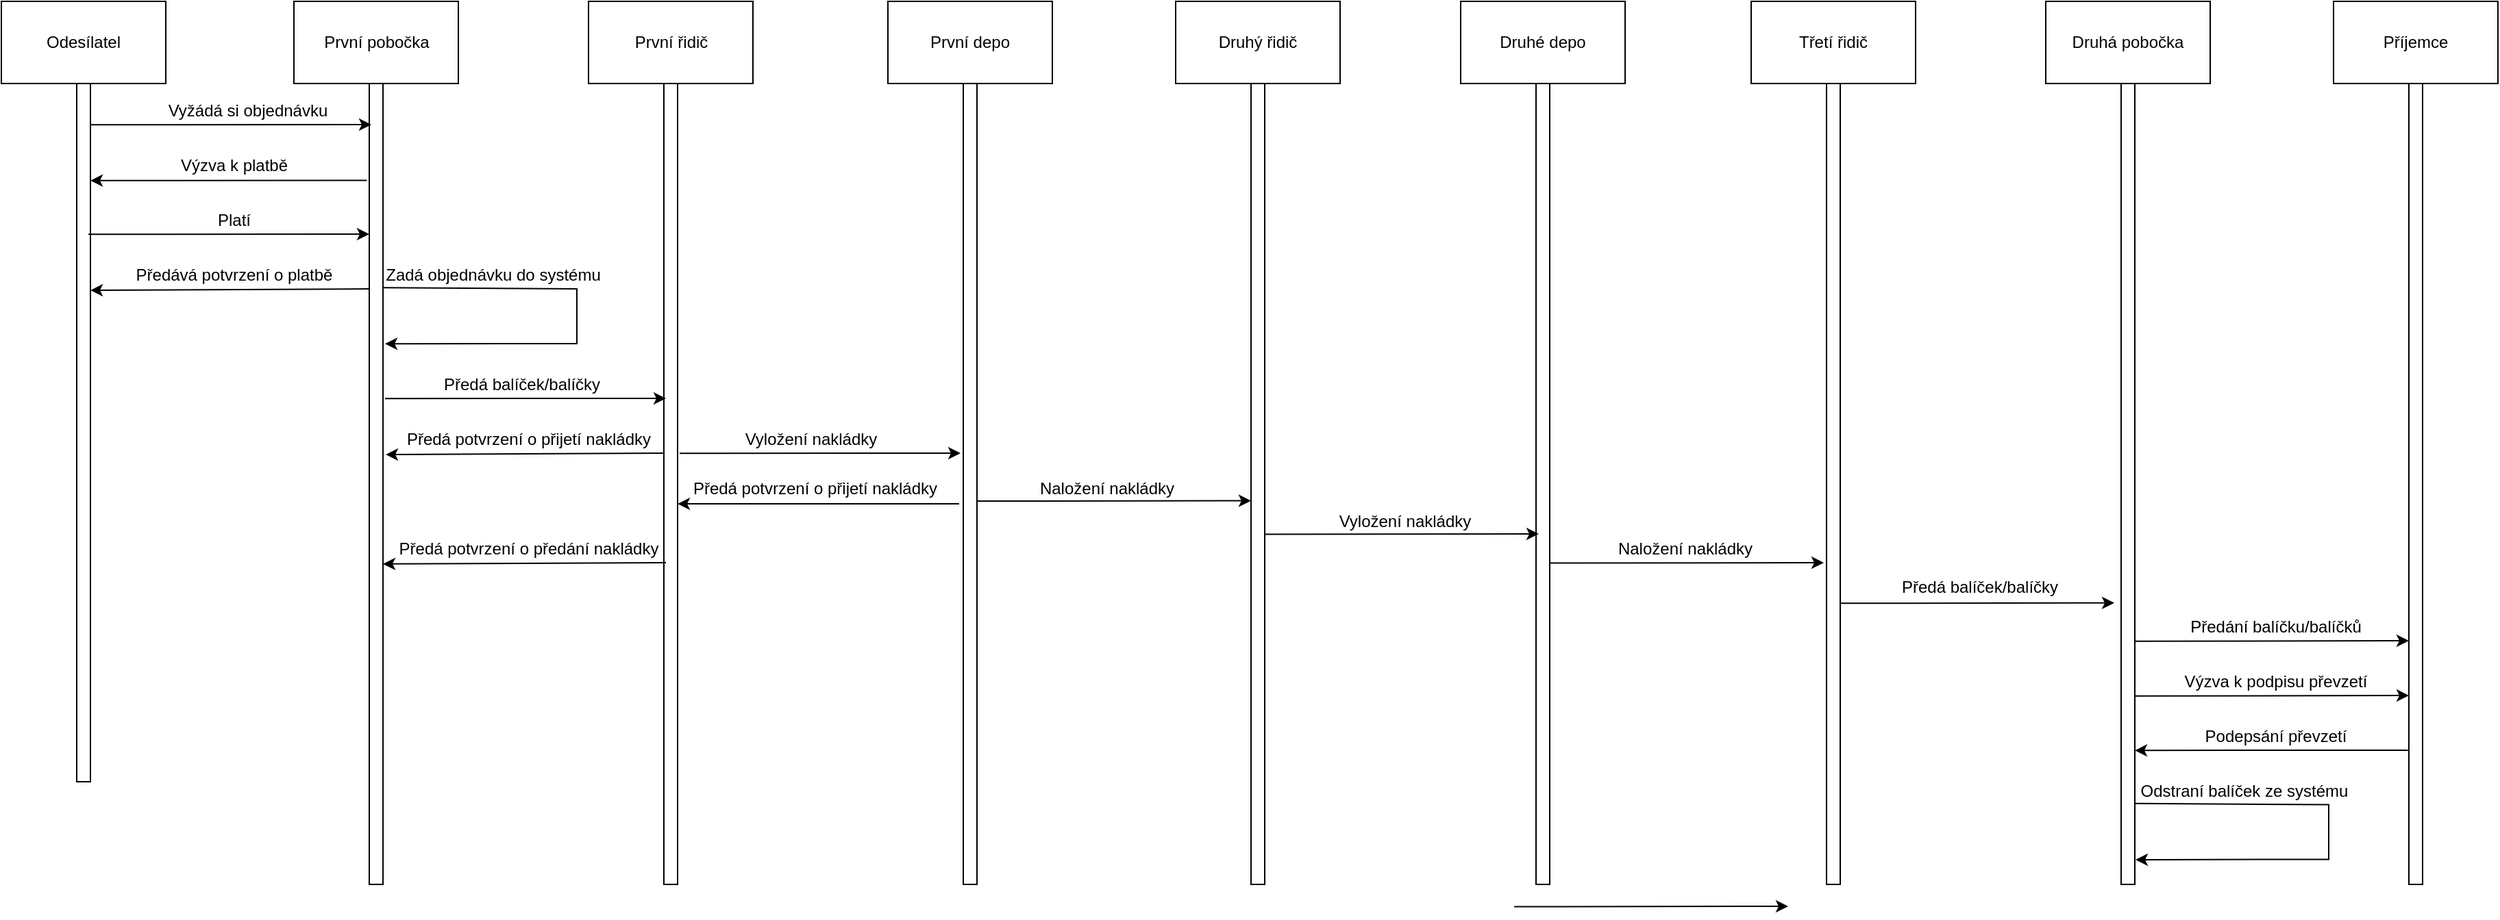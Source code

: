 <mxfile version="20.6.1" type="device"><diagram id="pcZxvCQucMYmchMG9sZ_" name="Stránka-1"><mxGraphModel dx="920" dy="541" grid="0" gridSize="10" guides="1" tooltips="1" connect="1" arrows="1" fold="1" page="0" pageScale="1" pageWidth="827" pageHeight="1169" math="0" shadow="0"><root><mxCell id="0"/><mxCell id="1" parent="0"/><mxCell id="Lb09quyxnqYmiFAlHfvU-1" value="Odesílatel" style="rounded=0;whiteSpace=wrap;html=1;" parent="1" vertex="1"><mxGeometry x="80" y="30" width="120" height="60" as="geometry"/></mxCell><mxCell id="Lb09quyxnqYmiFAlHfvU-2" value="První pobočka" style="rounded=0;whiteSpace=wrap;html=1;" parent="1" vertex="1"><mxGeometry x="293.5" y="30" width="120" height="60" as="geometry"/></mxCell><mxCell id="Lb09quyxnqYmiFAlHfvU-3" value="První řidič" style="rounded=0;whiteSpace=wrap;html=1;" parent="1" vertex="1"><mxGeometry x="508.5" y="30" width="120" height="60" as="geometry"/></mxCell><mxCell id="Lb09quyxnqYmiFAlHfvU-5" value="Příjemce" style="rounded=0;whiteSpace=wrap;html=1;" parent="1" vertex="1"><mxGeometry x="1782" y="30" width="120" height="60" as="geometry"/></mxCell><mxCell id="Lb09quyxnqYmiFAlHfvU-8" value="" style="rounded=0;whiteSpace=wrap;html=1;" parent="1" vertex="1"><mxGeometry x="135" y="90" width="10" height="510" as="geometry"/></mxCell><mxCell id="Lb09quyxnqYmiFAlHfvU-9" value="" style="rounded=0;whiteSpace=wrap;html=1;" parent="1" vertex="1"><mxGeometry x="348.5" y="90" width="10" height="585" as="geometry"/></mxCell><mxCell id="Lb09quyxnqYmiFAlHfvU-10" value="" style="rounded=0;whiteSpace=wrap;html=1;" parent="1" vertex="1"><mxGeometry x="563.5" y="90" width="10" height="585" as="geometry"/></mxCell><mxCell id="Lb09quyxnqYmiFAlHfvU-11" value="" style="rounded=0;whiteSpace=wrap;html=1;" parent="1" vertex="1"><mxGeometry x="1837" y="90" width="10" height="585" as="geometry"/></mxCell><mxCell id="Lb09quyxnqYmiFAlHfvU-12" value="" style="endArrow=classic;html=1;rounded=0;exitX=1;exitY=0.059;exitDx=0;exitDy=0;exitPerimeter=0;" parent="1" source="Lb09quyxnqYmiFAlHfvU-8" edge="1"><mxGeometry width="50" height="50" relative="1" as="geometry"><mxPoint x="180" y="118" as="sourcePoint"/><mxPoint x="350" y="120" as="targetPoint"/></mxGeometry></mxCell><mxCell id="Lb09quyxnqYmiFAlHfvU-14" value="Vyžádá si objednávku" style="text;html=1;strokeColor=none;fillColor=none;align=center;verticalAlign=middle;whiteSpace=wrap;rounded=0;" parent="1" vertex="1"><mxGeometry x="200" y="100" width="120" height="20" as="geometry"/></mxCell><mxCell id="Lb09quyxnqYmiFAlHfvU-19" value="" style="endArrow=classic;html=1;rounded=0;exitX=1;exitY=0.059;exitDx=0;exitDy=0;exitPerimeter=0;" parent="1" edge="1"><mxGeometry width="50" height="50" relative="1" as="geometry"><mxPoint x="143.5" y="200.09" as="sourcePoint"/><mxPoint x="348.5" y="200" as="targetPoint"/></mxGeometry></mxCell><mxCell id="Lb09quyxnqYmiFAlHfvU-20" value="Druhá pobočka" style="rounded=0;whiteSpace=wrap;html=1;" parent="1" vertex="1"><mxGeometry x="1572" y="30" width="120" height="60" as="geometry"/></mxCell><mxCell id="Lb09quyxnqYmiFAlHfvU-21" value="" style="endArrow=classic;html=1;rounded=0;exitX=-0.183;exitY=0.121;exitDx=0;exitDy=0;exitPerimeter=0;entryX=1;entryY=0.139;entryDx=0;entryDy=0;entryPerimeter=0;" parent="1" source="Lb09quyxnqYmiFAlHfvU-9" target="Lb09quyxnqYmiFAlHfvU-8" edge="1"><mxGeometry width="50" height="50" relative="1" as="geometry"><mxPoint x="320" y="170" as="sourcePoint"/><mxPoint x="160" y="162" as="targetPoint"/></mxGeometry></mxCell><mxCell id="Lb09quyxnqYmiFAlHfvU-22" value="Výzva k platbě" style="text;html=1;strokeColor=none;fillColor=none;align=center;verticalAlign=middle;whiteSpace=wrap;rounded=0;" parent="1" vertex="1"><mxGeometry x="200" y="140" width="100" height="20" as="geometry"/></mxCell><mxCell id="Lb09quyxnqYmiFAlHfvU-23" value="Platí" style="text;html=1;strokeColor=none;fillColor=none;align=center;verticalAlign=middle;whiteSpace=wrap;rounded=0;" parent="1" vertex="1"><mxGeometry x="200" y="180" width="100" height="20" as="geometry"/></mxCell><mxCell id="Lb09quyxnqYmiFAlHfvU-25" value="" style="endArrow=classic;html=1;rounded=0;exitX=-0.05;exitY=0.137;exitDx=0;exitDy=0;exitPerimeter=0;entryX=1;entryY=0.139;entryDx=0;entryDy=0;entryPerimeter=0;" parent="1" edge="1"><mxGeometry width="50" height="50" relative="1" as="geometry"><mxPoint x="348" y="240" as="sourcePoint"/><mxPoint x="145" y="241.02" as="targetPoint"/></mxGeometry></mxCell><mxCell id="Lb09quyxnqYmiFAlHfvU-26" value="Předává potvrzení o platbě" style="text;html=1;strokeColor=none;fillColor=none;align=center;verticalAlign=middle;whiteSpace=wrap;rounded=0;" parent="1" vertex="1"><mxGeometry x="170" y="220" width="160" height="20" as="geometry"/></mxCell><mxCell id="Lb09quyxnqYmiFAlHfvU-27" value="" style="endArrow=classic;html=1;rounded=0;exitX=1;exitY=0.059;exitDx=0;exitDy=0;exitPerimeter=0;entryX=1.15;entryY=0.325;entryDx=0;entryDy=0;entryPerimeter=0;" parent="1" target="Lb09quyxnqYmiFAlHfvU-9" edge="1"><mxGeometry width="50" height="50" relative="1" as="geometry"><mxPoint x="358.5" y="239.09" as="sourcePoint"/><mxPoint x="400" y="280" as="targetPoint"/><Array as="points"><mxPoint x="500" y="240"/><mxPoint x="500" y="260"/><mxPoint x="500" y="280"/><mxPoint x="450" y="280"/></Array></mxGeometry></mxCell><mxCell id="Lb09quyxnqYmiFAlHfvU-28" value="Zadá objednávku do systému" style="text;html=1;strokeColor=none;fillColor=none;align=center;verticalAlign=middle;whiteSpace=wrap;rounded=0;" parent="1" vertex="1"><mxGeometry x="358.5" y="220" width="160" height="20" as="geometry"/></mxCell><mxCell id="Lb09quyxnqYmiFAlHfvU-29" value="" style="endArrow=classic;html=1;rounded=0;exitX=1;exitY=0.059;exitDx=0;exitDy=0;exitPerimeter=0;" parent="1" edge="1"><mxGeometry width="50" height="50" relative="1" as="geometry"><mxPoint x="360" y="320.09" as="sourcePoint"/><mxPoint x="565" y="320" as="targetPoint"/></mxGeometry></mxCell><mxCell id="Lb09quyxnqYmiFAlHfvU-30" value="Předá balíček/balíčky" style="text;html=1;strokeColor=none;fillColor=none;align=center;verticalAlign=middle;whiteSpace=wrap;rounded=0;" parent="1" vertex="1"><mxGeometry x="390" y="300" width="140" height="20" as="geometry"/></mxCell><mxCell id="Lb09quyxnqYmiFAlHfvU-31" value="" style="endArrow=classic;html=1;rounded=0;exitX=-0.05;exitY=0.137;exitDx=0;exitDy=0;exitPerimeter=0;entryX=1;entryY=0.139;entryDx=0;entryDy=0;entryPerimeter=0;" parent="1" edge="1"><mxGeometry width="50" height="50" relative="1" as="geometry"><mxPoint x="563.5" y="360" as="sourcePoint"/><mxPoint x="360.5" y="361.02" as="targetPoint"/></mxGeometry></mxCell><mxCell id="Lb09quyxnqYmiFAlHfvU-32" value="Předá potvrzení o přijetí nakládky" style="text;html=1;strokeColor=none;fillColor=none;align=center;verticalAlign=middle;whiteSpace=wrap;rounded=0;" parent="1" vertex="1"><mxGeometry x="370" y="340" width="190" height="20" as="geometry"/></mxCell><mxCell id="Lb09quyxnqYmiFAlHfvU-34" value="" style="rounded=0;whiteSpace=wrap;html=1;" parent="1" vertex="1"><mxGeometry x="1627" y="90" width="10" height="585" as="geometry"/></mxCell><mxCell id="Lb09quyxnqYmiFAlHfvU-35" value="Vyložení nakládky" style="text;html=1;strokeColor=none;fillColor=none;align=center;verticalAlign=middle;whiteSpace=wrap;rounded=0;" parent="1" vertex="1"><mxGeometry x="576" y="340" width="190" height="20" as="geometry"/></mxCell><mxCell id="Lb09quyxnqYmiFAlHfvU-37" value="Předá potvrzení o přijetí nakládky" style="text;html=1;strokeColor=none;fillColor=none;align=center;verticalAlign=middle;whiteSpace=wrap;rounded=0;" parent="1" vertex="1"><mxGeometry x="579" y="376" width="190" height="20" as="geometry"/></mxCell><mxCell id="Lb09quyxnqYmiFAlHfvU-39" value="" style="endArrow=classic;html=1;rounded=0;exitX=1;exitY=0.059;exitDx=0;exitDy=0;exitPerimeter=0;entryX=1.05;entryY=0.373;entryDx=0;entryDy=0;entryPerimeter=0;" parent="1" edge="1"><mxGeometry width="50" height="50" relative="1" as="geometry"><mxPoint x="1637" y="615.86" as="sourcePoint"/><mxPoint x="1637.5" y="657.0" as="targetPoint"/><Array as="points"><mxPoint x="1778.5" y="616.77"/><mxPoint x="1778.5" y="636.77"/><mxPoint x="1778.5" y="656.77"/><mxPoint x="1728.5" y="656.77"/></Array></mxGeometry></mxCell><mxCell id="Lb09quyxnqYmiFAlHfvU-40" value="" style="endArrow=classic;html=1;rounded=0;entryX=1;entryY=0.139;entryDx=0;entryDy=0;entryPerimeter=0;exitX=1;exitY=1;exitDx=0;exitDy=0;" parent="1" source="Lb09quyxnqYmiFAlHfvU-41" edge="1"><mxGeometry width="50" height="50" relative="1" as="geometry"><mxPoint x="540" y="450" as="sourcePoint"/><mxPoint x="358.5" y="440.94" as="targetPoint"/></mxGeometry></mxCell><mxCell id="Lb09quyxnqYmiFAlHfvU-41" value="Předá potvrzení o předání nakládky" style="text;html=1;strokeColor=none;fillColor=none;align=center;verticalAlign=middle;whiteSpace=wrap;rounded=0;" parent="1" vertex="1"><mxGeometry x="365" y="420" width="200" height="20" as="geometry"/></mxCell><mxCell id="Lb09quyxnqYmiFAlHfvU-42" value="Odstraní balíček ze systému" style="text;html=1;strokeColor=none;fillColor=none;align=center;verticalAlign=middle;whiteSpace=wrap;rounded=0;" parent="1" vertex="1"><mxGeometry x="1637" y="597" width="160" height="20" as="geometry"/></mxCell><mxCell id="Lb09quyxnqYmiFAlHfvU-44" value="" style="endArrow=classic;html=1;rounded=0;exitX=0.99;exitY=0.687;exitDx=0;exitDy=0;exitPerimeter=0;" parent="1" edge="1"><mxGeometry width="50" height="50" relative="1" as="geometry"><mxPoint x="1636.9" y="497.37" as="sourcePoint"/><mxPoint x="1837" y="497" as="targetPoint"/></mxGeometry></mxCell><mxCell id="Lb09quyxnqYmiFAlHfvU-45" value="Předání balíčku/balíčků" style="text;html=1;strokeColor=none;fillColor=none;align=center;verticalAlign=middle;whiteSpace=wrap;rounded=0;" parent="1" vertex="1"><mxGeometry x="1669.5" y="477" width="140" height="20" as="geometry"/></mxCell><mxCell id="Lb09quyxnqYmiFAlHfvU-48" value="Podepsání převzetí" style="text;html=1;strokeColor=none;fillColor=none;align=center;verticalAlign=middle;whiteSpace=wrap;rounded=0;" parent="1" vertex="1"><mxGeometry x="1654.5" y="557" width="170" height="20" as="geometry"/></mxCell><mxCell id="Lb09quyxnqYmiFAlHfvU-49" value="" style="endArrow=classic;html=1;rounded=0;exitX=-0.05;exitY=0.137;exitDx=0;exitDy=0;exitPerimeter=0;entryX=1.067;entryY=0.765;entryDx=0;entryDy=0;entryPerimeter=0;" parent="1" edge="1"><mxGeometry width="50" height="50" relative="1" as="geometry"><mxPoint x="1836.33" y="577" as="sourcePoint"/><mxPoint x="1637" y="577.15" as="targetPoint"/><Array as="points"><mxPoint x="1711.33" y="577"/></Array></mxGeometry></mxCell><mxCell id="Lb09quyxnqYmiFAlHfvU-50" value="" style="endArrow=classic;html=1;rounded=0;exitX=0.99;exitY=0.687;exitDx=0;exitDy=0;exitPerimeter=0;" parent="1" edge="1"><mxGeometry width="50" height="50" relative="1" as="geometry"><mxPoint x="1636.9" y="537.37" as="sourcePoint"/><mxPoint x="1837" y="537" as="targetPoint"/></mxGeometry></mxCell><mxCell id="Lb09quyxnqYmiFAlHfvU-51" value="Výzva k podpisu převzetí" style="text;html=1;strokeColor=none;fillColor=none;align=center;verticalAlign=middle;whiteSpace=wrap;rounded=0;" parent="1" vertex="1"><mxGeometry x="1654.5" y="517" width="170" height="20" as="geometry"/></mxCell><mxCell id="30bTG-1uk3Etvi5xgp-t-4" value="Druhý řidič" style="rounded=0;whiteSpace=wrap;html=1;" vertex="1" parent="1"><mxGeometry x="937" y="30" width="120" height="60" as="geometry"/></mxCell><mxCell id="30bTG-1uk3Etvi5xgp-t-5" value="" style="rounded=0;whiteSpace=wrap;html=1;" vertex="1" parent="1"><mxGeometry x="992" y="90" width="10" height="585" as="geometry"/></mxCell><mxCell id="30bTG-1uk3Etvi5xgp-t-6" value="První depo" style="rounded=0;whiteSpace=wrap;html=1;" vertex="1" parent="1"><mxGeometry x="727" y="30" width="120" height="60" as="geometry"/></mxCell><mxCell id="30bTG-1uk3Etvi5xgp-t-7" value="" style="rounded=0;whiteSpace=wrap;html=1;" vertex="1" parent="1"><mxGeometry x="782" y="90" width="10" height="585" as="geometry"/></mxCell><mxCell id="30bTG-1uk3Etvi5xgp-t-16" value="Druhé depo" style="rounded=0;whiteSpace=wrap;html=1;" vertex="1" parent="1"><mxGeometry x="1145" y="30" width="120" height="60" as="geometry"/></mxCell><mxCell id="30bTG-1uk3Etvi5xgp-t-17" value="" style="rounded=0;whiteSpace=wrap;html=1;" vertex="1" parent="1"><mxGeometry x="1200" y="90" width="10" height="585" as="geometry"/></mxCell><mxCell id="30bTG-1uk3Etvi5xgp-t-19" value="" style="endArrow=classic;html=1;rounded=0;exitX=1;exitY=0.059;exitDx=0;exitDy=0;exitPerimeter=0;" edge="1" parent="1"><mxGeometry width="50" height="50" relative="1" as="geometry"><mxPoint x="575" y="360.09" as="sourcePoint"/><mxPoint x="780" y="360" as="targetPoint"/></mxGeometry></mxCell><mxCell id="30bTG-1uk3Etvi5xgp-t-20" value="" style="endArrow=classic;html=1;rounded=0;entryX=1;entryY=0.139;entryDx=0;entryDy=0;entryPerimeter=0;" edge="1" parent="1"><mxGeometry width="50" height="50" relative="1" as="geometry"><mxPoint x="779" y="397" as="sourcePoint"/><mxPoint x="573.5" y="397.02" as="targetPoint"/></mxGeometry></mxCell><mxCell id="30bTG-1uk3Etvi5xgp-t-21" value="" style="endArrow=classic;html=1;rounded=0;" edge="1" parent="1"><mxGeometry width="50" height="50" relative="1" as="geometry"><mxPoint x="792" y="395" as="sourcePoint"/><mxPoint x="992" y="394.75" as="targetPoint"/></mxGeometry></mxCell><mxCell id="30bTG-1uk3Etvi5xgp-t-22" value="Naložení nakládky" style="text;html=1;strokeColor=none;fillColor=none;align=center;verticalAlign=middle;whiteSpace=wrap;rounded=0;" vertex="1" parent="1"><mxGeometry x="792" y="376" width="190" height="20" as="geometry"/></mxCell><mxCell id="30bTG-1uk3Etvi5xgp-t-23" value="" style="endArrow=classic;html=1;rounded=0;" edge="1" parent="1"><mxGeometry width="50" height="50" relative="1" as="geometry"><mxPoint x="1002" y="419.2" as="sourcePoint"/><mxPoint x="1202" y="418.95" as="targetPoint"/></mxGeometry></mxCell><mxCell id="30bTG-1uk3Etvi5xgp-t-24" value="Vyložení nakládky" style="text;html=1;strokeColor=none;fillColor=none;align=center;verticalAlign=middle;whiteSpace=wrap;rounded=0;" vertex="1" parent="1"><mxGeometry x="1047" y="400" width="115" height="20" as="geometry"/></mxCell><mxCell id="30bTG-1uk3Etvi5xgp-t-25" value="Třetí řidič" style="rounded=0;whiteSpace=wrap;html=1;" vertex="1" parent="1"><mxGeometry x="1357" y="30" width="120" height="60" as="geometry"/></mxCell><mxCell id="30bTG-1uk3Etvi5xgp-t-26" value="" style="rounded=0;whiteSpace=wrap;html=1;" vertex="1" parent="1"><mxGeometry x="1412" y="90" width="10" height="585" as="geometry"/></mxCell><mxCell id="30bTG-1uk3Etvi5xgp-t-28" value="" style="endArrow=classic;html=1;rounded=0;" edge="1" parent="1"><mxGeometry width="50" height="50" relative="1" as="geometry"><mxPoint x="1210" y="440.25" as="sourcePoint"/><mxPoint x="1410" y="440" as="targetPoint"/></mxGeometry></mxCell><mxCell id="30bTG-1uk3Etvi5xgp-t-29" value="Naložení nakládky" style="text;html=1;strokeColor=none;fillColor=none;align=center;verticalAlign=middle;whiteSpace=wrap;rounded=0;" vertex="1" parent="1"><mxGeometry x="1214" y="420" width="190" height="20" as="geometry"/></mxCell><mxCell id="30bTG-1uk3Etvi5xgp-t-30" value="" style="endArrow=classic;html=1;rounded=0;" edge="1" parent="1"><mxGeometry width="50" height="50" relative="1" as="geometry"><mxPoint x="1184" y="691.25" as="sourcePoint"/><mxPoint x="1384" y="691" as="targetPoint"/></mxGeometry></mxCell><mxCell id="30bTG-1uk3Etvi5xgp-t-31" value="" style="endArrow=classic;html=1;rounded=0;" edge="1" parent="1"><mxGeometry width="50" height="50" relative="1" as="geometry"><mxPoint x="1422" y="469.66" as="sourcePoint"/><mxPoint x="1622" y="469.41" as="targetPoint"/></mxGeometry></mxCell><mxCell id="30bTG-1uk3Etvi5xgp-t-32" value="Předá balíček/balíčky" style="text;html=1;strokeColor=none;fillColor=none;align=center;verticalAlign=middle;whiteSpace=wrap;rounded=0;" vertex="1" parent="1"><mxGeometry x="1429" y="448" width="190" height="20" as="geometry"/></mxCell></root></mxGraphModel></diagram></mxfile>